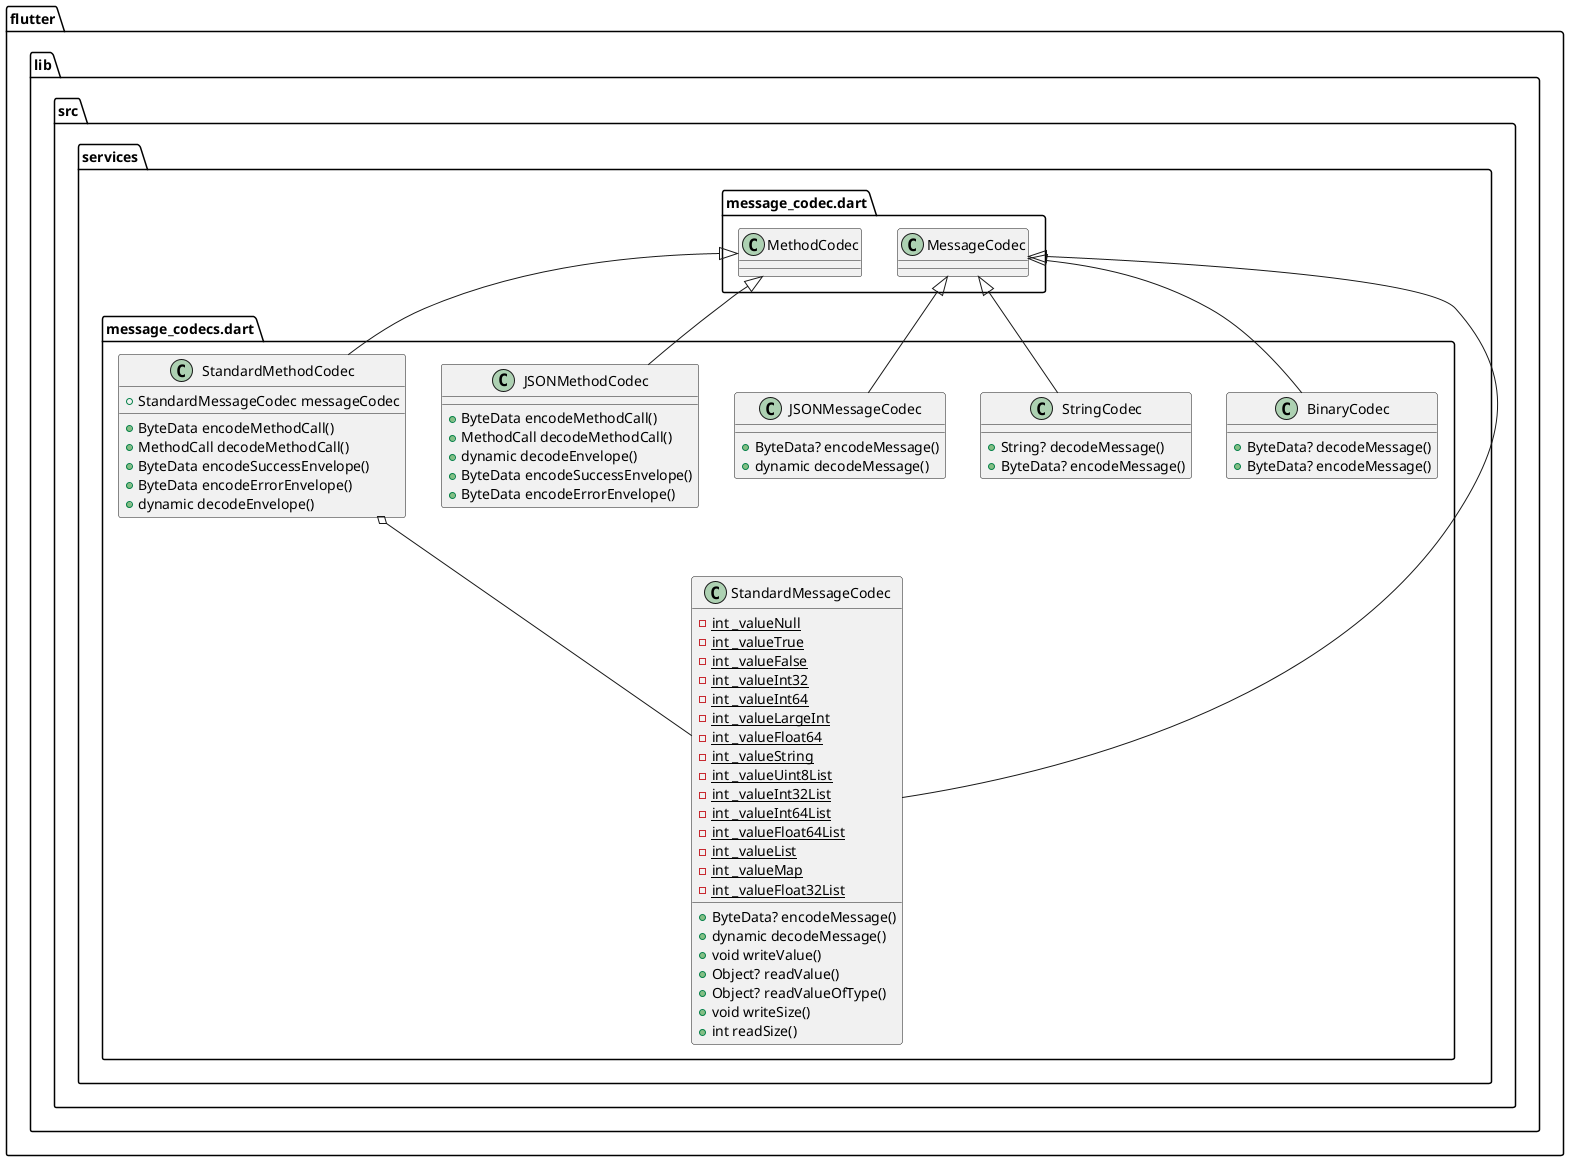 @startuml
set namespaceSeparator ::

class "flutter::lib::src::services::message_codecs.dart::BinaryCodec" {
  +ByteData? decodeMessage()
  +ByteData? encodeMessage()
}

"flutter::lib::src::services::message_codec.dart::MessageCodec" <|-- "flutter::lib::src::services::message_codecs.dart::BinaryCodec"

class "flutter::lib::src::services::message_codecs.dart::StringCodec" {
  +String? decodeMessage()
  +ByteData? encodeMessage()
}

"flutter::lib::src::services::message_codec.dart::MessageCodec" <|-- "flutter::lib::src::services::message_codecs.dart::StringCodec"

class "flutter::lib::src::services::message_codecs.dart::JSONMessageCodec" {
  +ByteData? encodeMessage()
  +dynamic decodeMessage()
}

"flutter::lib::src::services::message_codec.dart::MessageCodec" <|-- "flutter::lib::src::services::message_codecs.dart::JSONMessageCodec"

class "flutter::lib::src::services::message_codecs.dart::JSONMethodCodec" {
  +ByteData encodeMethodCall()
  +MethodCall decodeMethodCall()
  +dynamic decodeEnvelope()
  +ByteData encodeSuccessEnvelope()
  +ByteData encodeErrorEnvelope()
}

"flutter::lib::src::services::message_codec.dart::MethodCodec" <|-- "flutter::lib::src::services::message_codecs.dart::JSONMethodCodec"

class "flutter::lib::src::services::message_codecs.dart::StandardMessageCodec" {
  {static} -int _valueNull
  {static} -int _valueTrue
  {static} -int _valueFalse
  {static} -int _valueInt32
  {static} -int _valueInt64
  {static} -int _valueLargeInt
  {static} -int _valueFloat64
  {static} -int _valueString
  {static} -int _valueUint8List
  {static} -int _valueInt32List
  {static} -int _valueInt64List
  {static} -int _valueFloat64List
  {static} -int _valueList
  {static} -int _valueMap
  {static} -int _valueFloat32List
  +ByteData? encodeMessage()
  +dynamic decodeMessage()
  +void writeValue()
  +Object? readValue()
  +Object? readValueOfType()
  +void writeSize()
  +int readSize()
}

"flutter::lib::src::services::message_codec.dart::MessageCodec" <|-- "flutter::lib::src::services::message_codecs.dart::StandardMessageCodec"

class "flutter::lib::src::services::message_codecs.dart::StandardMethodCodec" {
  +StandardMessageCodec messageCodec
  +ByteData encodeMethodCall()
  +MethodCall decodeMethodCall()
  +ByteData encodeSuccessEnvelope()
  +ByteData encodeErrorEnvelope()
  +dynamic decodeEnvelope()
}

"flutter::lib::src::services::message_codecs.dart::StandardMethodCodec" o-- "flutter::lib::src::services::message_codecs.dart::StandardMessageCodec"
"flutter::lib::src::services::message_codec.dart::MethodCodec" <|-- "flutter::lib::src::services::message_codecs.dart::StandardMethodCodec"


@enduml